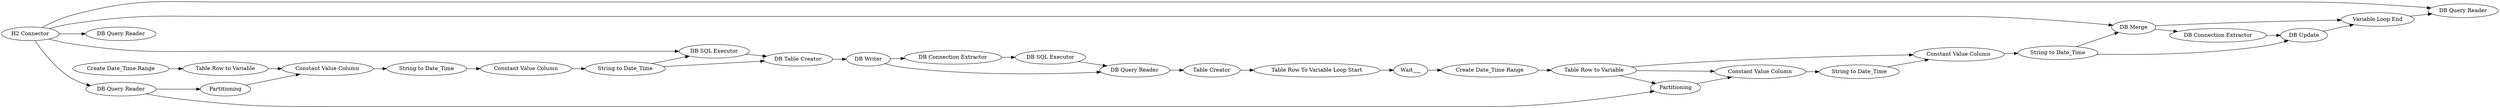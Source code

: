 digraph {
	"3405921906657012599_84" [label="DB Merge"]
	"3405921906657012599_1869" [label="DB Query Reader"]
	"3405921906657012599_73" [label=Partitioning]
	"3405921906657012599_1885" [label="DB SQL Executor"]
	"3405921906657012599_1927" [label="Constant Value Column"]
	"3405921906657012599_1937" [label="DB Query Reader"]
	"3405921906657012599_1934" [label="DB Connection Extractor"]
	"3405921906657012599_8" [label="H2 Connector"]
	"3405921906657012599_1920" [label="Table Row to Variable"]
	"3405921906657012599_1915" [label="Table Row to Variable"]
	"3405921906657012599_1923" [label="Constant Value Column"]
	"3405921906657012599_1921" [label="Create Date_Time Range"]
	"3405921906657012599_22" [label=Wait___]
	"3405921906657012599_1935" [label="Variable Loop End"]
	"3405921906657012599_1931" [label="Constant Value Column"]
	"3405921906657012599_1925" [label="DB Update"]
	"3405921906657012599_1928" [label="String to Date_Time"]
	"3405921906657012599_1924" [label="String to Date_Time"]
	"3405921906657012599_1919" [label="Table Row To Variable Loop Start"]
	"3405921906657012599_1932" [label="String to Date_Time"]
	"3405921906657012599_4" [label="Create Date_Time Range"]
	"3405921906657012599_1936" [label="DB Query Reader"]
	"3405921906657012599_1940" [label="DB Connection Extractor"]
	"3405921906657012599_1918" [label="Table Creator"]
	"3405921906657012599_1917" [label="String to Date_Time"]
	"3405921906657012599_1905" [label="DB Table Creator"]
	"3405921906657012599_1913" [label="DB Query Reader"]
	"3405921906657012599_1939" [label="DB SQL Executor"]
	"3405921906657012599_470" [label="DB Writer"]
	"3405921906657012599_1916" [label="Constant Value Column"]
	"3405921906657012599_1922" [label=Partitioning]
	"3405921906657012599_1913" -> "3405921906657012599_1922"
	"3405921906657012599_8" -> "3405921906657012599_1885"
	"3405921906657012599_1918" -> "3405921906657012599_1919"
	"3405921906657012599_1940" -> "3405921906657012599_1939"
	"3405921906657012599_1934" -> "3405921906657012599_1925"
	"3405921906657012599_1924" -> "3405921906657012599_1931"
	"3405921906657012599_8" -> "3405921906657012599_84"
	"3405921906657012599_1905" -> "3405921906657012599_470"
	"3405921906657012599_1920" -> "3405921906657012599_1922"
	"3405921906657012599_1923" -> "3405921906657012599_1924"
	"3405921906657012599_1919" -> "3405921906657012599_22"
	"3405921906657012599_1937" -> "3405921906657012599_1918"
	"3405921906657012599_1935" -> "3405921906657012599_1936"
	"3405921906657012599_1922" -> "3405921906657012599_1923"
	"3405921906657012599_4" -> "3405921906657012599_1915"
	"3405921906657012599_8" -> "3405921906657012599_1936"
	"3405921906657012599_84" -> "3405921906657012599_1935"
	"3405921906657012599_22" -> "3405921906657012599_1921"
	"3405921906657012599_1939" -> "3405921906657012599_1937"
	"3405921906657012599_1928" -> "3405921906657012599_1885"
	"3405921906657012599_84" -> "3405921906657012599_1934"
	"3405921906657012599_1931" -> "3405921906657012599_1932"
	"3405921906657012599_1921" -> "3405921906657012599_1920"
	"3405921906657012599_1917" -> "3405921906657012599_1927"
	"3405921906657012599_1927" -> "3405921906657012599_1928"
	"3405921906657012599_1913" -> "3405921906657012599_73"
	"3405921906657012599_1920" -> "3405921906657012599_1923"
	"3405921906657012599_470" -> "3405921906657012599_1937"
	"3405921906657012599_1925" -> "3405921906657012599_1935"
	"3405921906657012599_1932" -> "3405921906657012599_84"
	"3405921906657012599_73" -> "3405921906657012599_1916"
	"3405921906657012599_1932" -> "3405921906657012599_1925"
	"3405921906657012599_470" -> "3405921906657012599_1940"
	"3405921906657012599_8" -> "3405921906657012599_1913"
	"3405921906657012599_1885" -> "3405921906657012599_1905"
	"3405921906657012599_1915" -> "3405921906657012599_1916"
	"3405921906657012599_1920" -> "3405921906657012599_1931"
	"3405921906657012599_1928" -> "3405921906657012599_1905"
	"3405921906657012599_8" -> "3405921906657012599_1869"
	"3405921906657012599_1916" -> "3405921906657012599_1917"
	rankdir=LR
}
